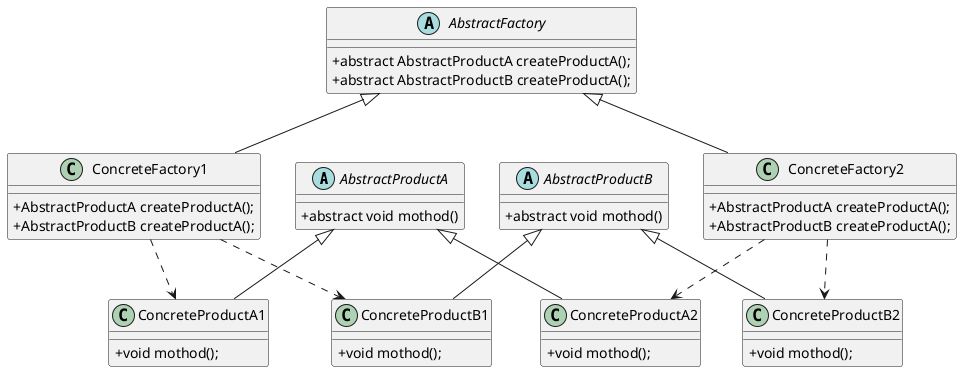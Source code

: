 @startuml
skinparam classAttributeIconSize 0
AbstractProductA <|-- ConcreteProductA1
AbstractProductA <|-- ConcreteProductA2
AbstractProductB <|-- ConcreteProductB1
AbstractProductB <|-- ConcreteProductB2
AbstractFactory <|-- ConcreteFactory1
AbstractFactory <|-- ConcreteFactory2
ConcreteFactory1 ..>ConcreteProductA1
ConcreteFactory2 ..>ConcreteProductA2
ConcreteFactory2 ..>ConcreteProductB2
ConcreteFactory1 ..>ConcreteProductB1
abstract class AbstractProductA{
  + abstract void mothod()
}

abstract class AbstractProductB{
  + abstract void mothod()
}

class ConcreteProductA1{
  + void mothod();
}
class ConcreteProductA2{
  + void mothod();
}
class ConcreteProductB1{
  + void mothod();
}
class ConcreteProductB2{
  + void mothod();
}

abstract class AbstractFactory{
  + abstract AbstractProductA createProductA();
  + abstract AbstractProductB createProductA();
}

class ConcreteFactory1{
  +  AbstractProductA createProductA();
  +  AbstractProductB createProductA();
}

class ConcreteFactory2{
  +  AbstractProductA createProductA();
  +  AbstractProductB createProductA();
}
@enduml
